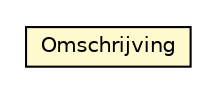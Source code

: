 #!/usr/local/bin/dot
#
# Class diagram 
# Generated by UMLGraph version R5_6-24-gf6e263 (http://www.umlgraph.org/)
#

digraph G {
	edge [fontname="Helvetica",fontsize=10,labelfontname="Helvetica",labelfontsize=10];
	node [fontname="Helvetica",fontsize=10,shape=plaintext];
	nodesep=0.25;
	ranksep=0.5;
	// nl.egem.stuf.sector.bg._0204.ACDTabel.Omschrijving
	c3972 [label=<<table title="nl.egem.stuf.sector.bg._0204.ACDTabel.Omschrijving" border="0" cellborder="1" cellspacing="0" cellpadding="2" port="p" bgcolor="lemonChiffon" href="./ACDTabel.Omschrijving.html">
		<tr><td><table border="0" cellspacing="0" cellpadding="1">
<tr><td align="center" balign="center"> Omschrijving </td></tr>
		</table></td></tr>
		</table>>, URL="./ACDTabel.Omschrijving.html", fontname="Helvetica", fontcolor="black", fontsize=10.0];
}

